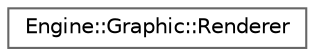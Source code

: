 digraph "Gráfico de jerarquía de clases"
{
 // LATEX_PDF_SIZE
  bgcolor="transparent";
  edge [fontname=Helvetica,fontsize=10,labelfontname=Helvetica,labelfontsize=10];
  node [fontname=Helvetica,fontsize=10,shape=box,height=0.2,width=0.4];
  rankdir="LR";
  Node0 [id="Node000000",label="Engine::Graphic::Renderer",height=0.2,width=0.4,color="grey40", fillcolor="white", style="filled",URL="$class_engine_1_1_graphic_1_1_renderer.html",tooltip=" "];
}
